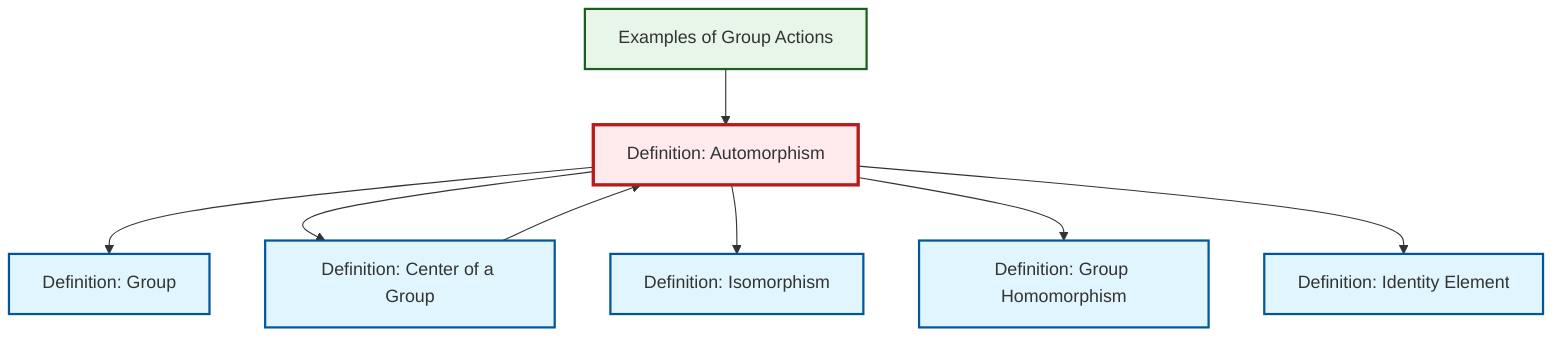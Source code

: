 graph TD
    classDef definition fill:#e1f5fe,stroke:#01579b,stroke-width:2px
    classDef theorem fill:#f3e5f5,stroke:#4a148c,stroke-width:2px
    classDef axiom fill:#fff3e0,stroke:#e65100,stroke-width:2px
    classDef example fill:#e8f5e9,stroke:#1b5e20,stroke-width:2px
    classDef current fill:#ffebee,stroke:#b71c1c,stroke-width:3px
    ex-group-action-examples["Examples of Group Actions"]:::example
    def-isomorphism["Definition: Isomorphism"]:::definition
    def-automorphism["Definition: Automorphism"]:::definition
    def-homomorphism["Definition: Group Homomorphism"]:::definition
    def-identity-element["Definition: Identity Element"]:::definition
    def-group["Definition: Group"]:::definition
    def-center-of-group["Definition: Center of a Group"]:::definition
    def-automorphism --> def-group
    def-automorphism --> def-center-of-group
    def-automorphism --> def-isomorphism
    def-automorphism --> def-homomorphism
    def-center-of-group --> def-automorphism
    ex-group-action-examples --> def-automorphism
    def-automorphism --> def-identity-element
    class def-automorphism current